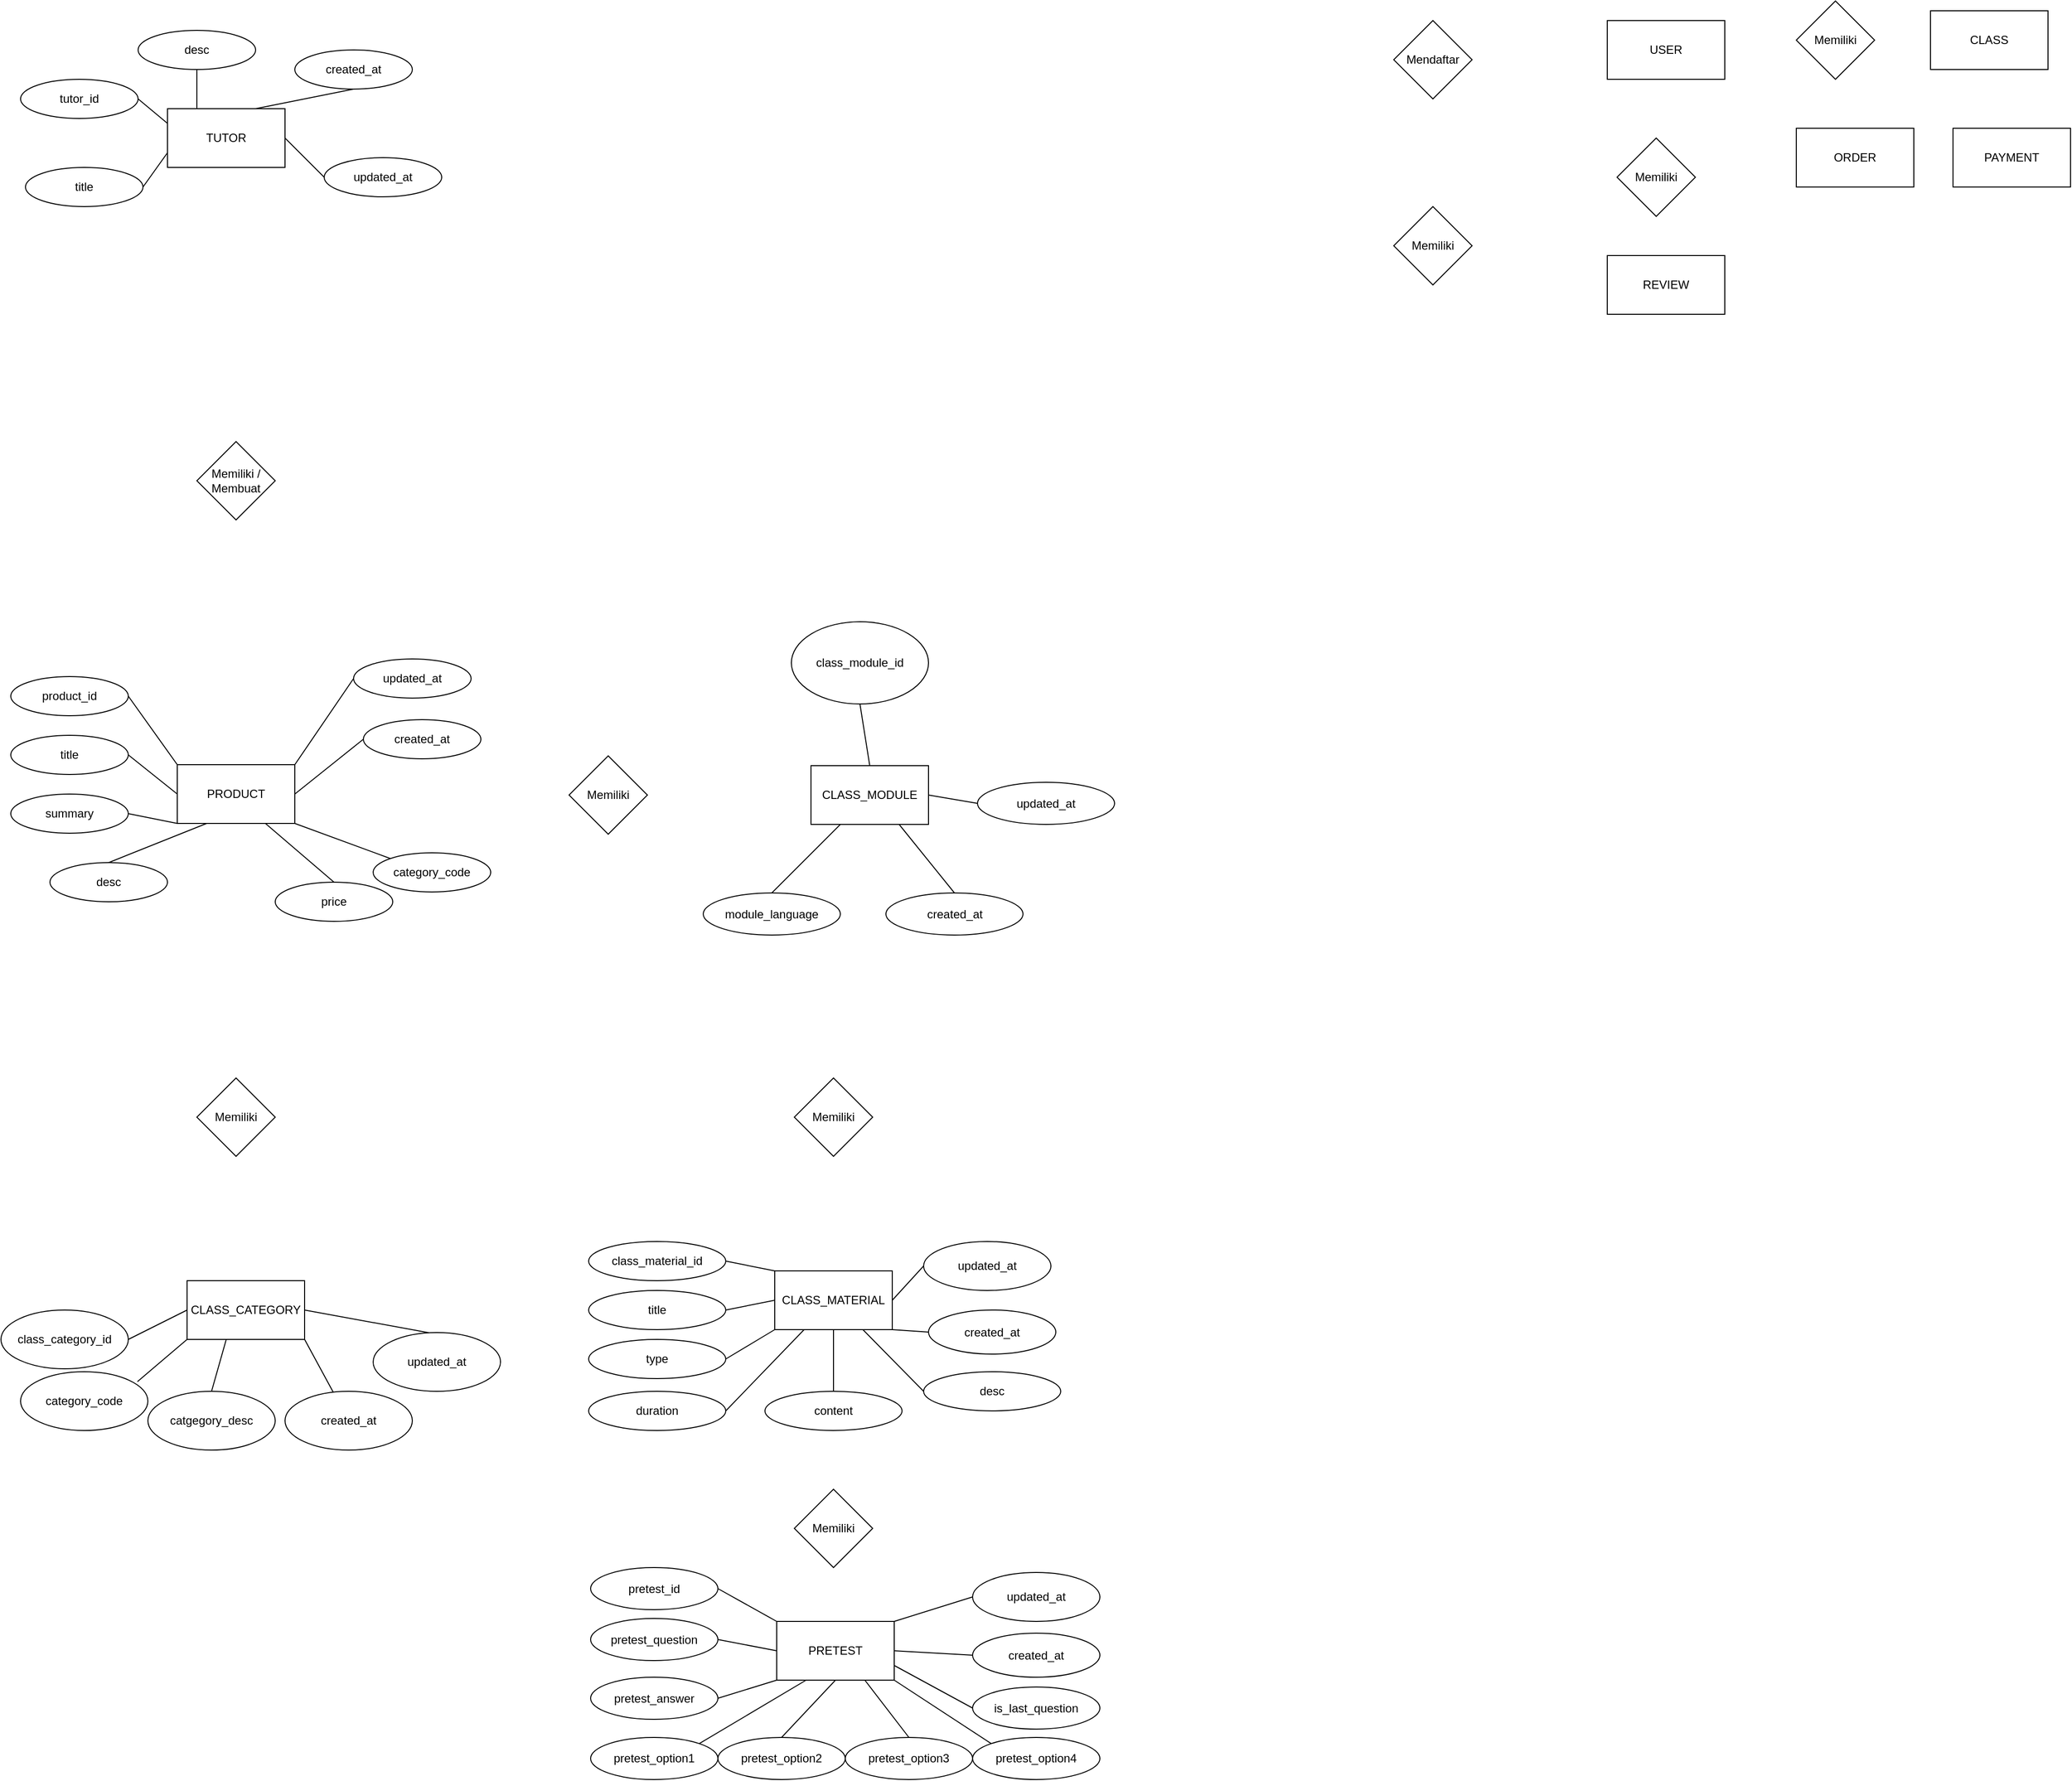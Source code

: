 <mxfile version="24.8.3">
  <diagram id="R2lEEEUBdFMjLlhIrx00" name="Page-1">
    <mxGraphModel dx="2397" dy="1155" grid="1" gridSize="10" guides="1" tooltips="1" connect="1" arrows="1" fold="1" page="1" pageScale="1" pageWidth="1100" pageHeight="850" math="0" shadow="0" extFonts="Permanent Marker^https://fonts.googleapis.com/css?family=Permanent+Marker">
      <root>
        <mxCell id="0" />
        <mxCell id="1" parent="0" />
        <mxCell id="H6UfE3asRL7jeOaHzusS-1" value="USER" style="rounded=0;whiteSpace=wrap;html=1;" vertex="1" parent="1">
          <mxGeometry x="600" y="80" width="120" height="60" as="geometry" />
        </mxCell>
        <mxCell id="H6UfE3asRL7jeOaHzusS-2" value="TUTOR" style="rounded=0;whiteSpace=wrap;html=1;" vertex="1" parent="1">
          <mxGeometry x="-870" y="170" width="120" height="60" as="geometry" />
        </mxCell>
        <mxCell id="H6UfE3asRL7jeOaHzusS-3" value="CLASS_CATEGORY" style="rounded=0;whiteSpace=wrap;html=1;" vertex="1" parent="1">
          <mxGeometry x="-850" y="1367" width="120" height="60" as="geometry" />
        </mxCell>
        <mxCell id="H6UfE3asRL7jeOaHzusS-4" value="PRODUCT" style="rounded=0;whiteSpace=wrap;html=1;" vertex="1" parent="1">
          <mxGeometry x="-860" y="840" width="120" height="60" as="geometry" />
        </mxCell>
        <mxCell id="H6UfE3asRL7jeOaHzusS-5" value="CLASS" style="rounded=0;whiteSpace=wrap;html=1;" vertex="1" parent="1">
          <mxGeometry x="930" y="70" width="120" height="60" as="geometry" />
        </mxCell>
        <mxCell id="H6UfE3asRL7jeOaHzusS-6" value="CLASS_MODULE" style="rounded=0;whiteSpace=wrap;html=1;" vertex="1" parent="1">
          <mxGeometry x="-213" y="841" width="120" height="60" as="geometry" />
        </mxCell>
        <mxCell id="H6UfE3asRL7jeOaHzusS-7" value="CLASS_MATERIAL" style="rounded=0;whiteSpace=wrap;html=1;" vertex="1" parent="1">
          <mxGeometry x="-250" y="1357" width="120" height="60" as="geometry" />
        </mxCell>
        <mxCell id="H6UfE3asRL7jeOaHzusS-8" value="PRETEST" style="rounded=0;whiteSpace=wrap;html=1;" vertex="1" parent="1">
          <mxGeometry x="-248" y="1715" width="120" height="60" as="geometry" />
        </mxCell>
        <mxCell id="H6UfE3asRL7jeOaHzusS-9" value="PAYMENT" style="rounded=0;whiteSpace=wrap;html=1;" vertex="1" parent="1">
          <mxGeometry x="953" y="190" width="120" height="60" as="geometry" />
        </mxCell>
        <mxCell id="H6UfE3asRL7jeOaHzusS-10" value="ORDER" style="rounded=0;whiteSpace=wrap;html=1;" vertex="1" parent="1">
          <mxGeometry x="793" y="190" width="120" height="60" as="geometry" />
        </mxCell>
        <mxCell id="H6UfE3asRL7jeOaHzusS-11" value="REVIEW" style="rounded=0;whiteSpace=wrap;html=1;" vertex="1" parent="1">
          <mxGeometry x="600" y="320" width="120" height="60" as="geometry" />
        </mxCell>
        <mxCell id="H6UfE3asRL7jeOaHzusS-12" value="Memiliki" style="rhombus;whiteSpace=wrap;html=1;" vertex="1" parent="1">
          <mxGeometry x="610" y="200" width="80" height="80" as="geometry" />
        </mxCell>
        <mxCell id="H6UfE3asRL7jeOaHzusS-13" value="Memiliki / Membuat" style="rhombus;whiteSpace=wrap;html=1;" vertex="1" parent="1">
          <mxGeometry x="-840" y="510" width="80" height="80" as="geometry" />
        </mxCell>
        <mxCell id="H6UfE3asRL7jeOaHzusS-14" value="Memiliki" style="rhombus;whiteSpace=wrap;html=1;" vertex="1" parent="1">
          <mxGeometry x="382" y="270" width="80" height="80" as="geometry" />
        </mxCell>
        <mxCell id="H6UfE3asRL7jeOaHzusS-15" value="Memiliki" style="rhombus;whiteSpace=wrap;html=1;" vertex="1" parent="1">
          <mxGeometry x="793" y="60" width="80" height="80" as="geometry" />
        </mxCell>
        <mxCell id="H6UfE3asRL7jeOaHzusS-16" value="Memiliki" style="rhombus;whiteSpace=wrap;html=1;" vertex="1" parent="1">
          <mxGeometry x="-230" y="1580" width="80" height="80" as="geometry" />
        </mxCell>
        <mxCell id="H6UfE3asRL7jeOaHzusS-17" value="Memiliki" style="rhombus;whiteSpace=wrap;html=1;" vertex="1" parent="1">
          <mxGeometry x="-460" y="831" width="80" height="80" as="geometry" />
        </mxCell>
        <mxCell id="H6UfE3asRL7jeOaHzusS-18" value="Memiliki" style="rhombus;whiteSpace=wrap;html=1;" vertex="1" parent="1">
          <mxGeometry x="-230" y="1160" width="80" height="80" as="geometry" />
        </mxCell>
        <mxCell id="H6UfE3asRL7jeOaHzusS-19" value="Memiliki" style="rhombus;whiteSpace=wrap;html=1;" vertex="1" parent="1">
          <mxGeometry x="-840" y="1160" width="80" height="80" as="geometry" />
        </mxCell>
        <mxCell id="H6UfE3asRL7jeOaHzusS-25" value="Mendaftar" style="rhombus;whiteSpace=wrap;html=1;" vertex="1" parent="1">
          <mxGeometry x="382" y="80" width="80" height="80" as="geometry" />
        </mxCell>
        <mxCell id="H6UfE3asRL7jeOaHzusS-26" value="class_category_id" style="ellipse;whiteSpace=wrap;html=1;" vertex="1" parent="1">
          <mxGeometry x="-1040" y="1397" width="130" height="60" as="geometry" />
        </mxCell>
        <mxCell id="H6UfE3asRL7jeOaHzusS-27" value="category_code" style="ellipse;whiteSpace=wrap;html=1;" vertex="1" parent="1">
          <mxGeometry x="-1020" y="1460" width="130" height="60" as="geometry" />
        </mxCell>
        <mxCell id="H6UfE3asRL7jeOaHzusS-28" value="catgegory_desc" style="ellipse;whiteSpace=wrap;html=1;" vertex="1" parent="1">
          <mxGeometry x="-890" y="1480" width="130" height="60" as="geometry" />
        </mxCell>
        <mxCell id="H6UfE3asRL7jeOaHzusS-29" value="created_at" style="ellipse;whiteSpace=wrap;html=1;" vertex="1" parent="1">
          <mxGeometry x="-750" y="1480" width="130" height="60" as="geometry" />
        </mxCell>
        <mxCell id="H6UfE3asRL7jeOaHzusS-30" value="updated_at" style="ellipse;whiteSpace=wrap;html=1;" vertex="1" parent="1">
          <mxGeometry x="-660" y="1420" width="130" height="60" as="geometry" />
        </mxCell>
        <mxCell id="H6UfE3asRL7jeOaHzusS-31" value="" style="endArrow=none;html=1;rounded=0;exitX=1;exitY=0.5;exitDx=0;exitDy=0;entryX=0;entryY=0.5;entryDx=0;entryDy=0;" edge="1" parent="1" source="H6UfE3asRL7jeOaHzusS-26" target="H6UfE3asRL7jeOaHzusS-3">
          <mxGeometry width="50" height="50" relative="1" as="geometry">
            <mxPoint x="-910" y="1440" as="sourcePoint" />
            <mxPoint x="-860" y="1390" as="targetPoint" />
          </mxGeometry>
        </mxCell>
        <mxCell id="H6UfE3asRL7jeOaHzusS-34" value="" style="endArrow=none;html=1;rounded=0;exitX=0.918;exitY=0.168;exitDx=0;exitDy=0;exitPerimeter=0;entryX=0;entryY=1;entryDx=0;entryDy=0;" edge="1" parent="1" source="H6UfE3asRL7jeOaHzusS-27" target="H6UfE3asRL7jeOaHzusS-3">
          <mxGeometry width="50" height="50" relative="1" as="geometry">
            <mxPoint x="-910" y="1477" as="sourcePoint" />
            <mxPoint x="-860" y="1427" as="targetPoint" />
          </mxGeometry>
        </mxCell>
        <mxCell id="H6UfE3asRL7jeOaHzusS-35" value="" style="endArrow=none;html=1;rounded=0;exitX=0.5;exitY=0;exitDx=0;exitDy=0;" edge="1" parent="1" source="H6UfE3asRL7jeOaHzusS-28">
          <mxGeometry width="50" height="50" relative="1" as="geometry">
            <mxPoint x="-860" y="1477" as="sourcePoint" />
            <mxPoint x="-810" y="1427" as="targetPoint" />
          </mxGeometry>
        </mxCell>
        <mxCell id="H6UfE3asRL7jeOaHzusS-36" value="" style="endArrow=none;html=1;rounded=0;entryX=1;entryY=1;entryDx=0;entryDy=0;" edge="1" parent="1" source="H6UfE3asRL7jeOaHzusS-29" target="H6UfE3asRL7jeOaHzusS-3">
          <mxGeometry width="50" height="50" relative="1" as="geometry">
            <mxPoint x="-790" y="1477" as="sourcePoint" />
            <mxPoint x="-740" y="1427" as="targetPoint" />
          </mxGeometry>
        </mxCell>
        <mxCell id="H6UfE3asRL7jeOaHzusS-37" value="" style="endArrow=none;html=1;rounded=0;entryX=0.436;entryY=0.002;entryDx=0;entryDy=0;entryPerimeter=0;exitX=1;exitY=0.5;exitDx=0;exitDy=0;" edge="1" parent="1" source="H6UfE3asRL7jeOaHzusS-3" target="H6UfE3asRL7jeOaHzusS-30">
          <mxGeometry width="50" height="50" relative="1" as="geometry">
            <mxPoint x="-720" y="1400" as="sourcePoint" />
            <mxPoint x="-690" y="1350" as="targetPoint" />
          </mxGeometry>
        </mxCell>
        <mxCell id="H6UfE3asRL7jeOaHzusS-38" value="pretest_id" style="ellipse;whiteSpace=wrap;html=1;" vertex="1" parent="1">
          <mxGeometry x="-438" y="1660" width="130" height="43" as="geometry" />
        </mxCell>
        <mxCell id="H6UfE3asRL7jeOaHzusS-40" value="pretest_question" style="ellipse;whiteSpace=wrap;html=1;" vertex="1" parent="1">
          <mxGeometry x="-438" y="1712" width="130" height="43" as="geometry" />
        </mxCell>
        <mxCell id="H6UfE3asRL7jeOaHzusS-41" value="pretest_answer" style="ellipse;whiteSpace=wrap;html=1;" vertex="1" parent="1">
          <mxGeometry x="-438" y="1772" width="130" height="43" as="geometry" />
        </mxCell>
        <mxCell id="H6UfE3asRL7jeOaHzusS-42" value="pretest_option1" style="ellipse;whiteSpace=wrap;html=1;" vertex="1" parent="1">
          <mxGeometry x="-438" y="1833.5" width="130" height="43" as="geometry" />
        </mxCell>
        <mxCell id="H6UfE3asRL7jeOaHzusS-44" value="pretest_option2" style="ellipse;whiteSpace=wrap;html=1;" vertex="1" parent="1">
          <mxGeometry x="-308" y="1833.5" width="130" height="43" as="geometry" />
        </mxCell>
        <mxCell id="H6UfE3asRL7jeOaHzusS-45" value="pretest_option3" style="ellipse;whiteSpace=wrap;html=1;" vertex="1" parent="1">
          <mxGeometry x="-178" y="1833.5" width="130" height="43" as="geometry" />
        </mxCell>
        <mxCell id="H6UfE3asRL7jeOaHzusS-46" value="pretest_option4" style="ellipse;whiteSpace=wrap;html=1;" vertex="1" parent="1">
          <mxGeometry x="-48" y="1833.5" width="130" height="43" as="geometry" />
        </mxCell>
        <mxCell id="H6UfE3asRL7jeOaHzusS-47" value="is_last_question" style="ellipse;whiteSpace=wrap;html=1;" vertex="1" parent="1">
          <mxGeometry x="-48" y="1782" width="130" height="43" as="geometry" />
        </mxCell>
        <mxCell id="H6UfE3asRL7jeOaHzusS-49" value="created_at" style="ellipse;whiteSpace=wrap;html=1;" vertex="1" parent="1">
          <mxGeometry x="-48" y="1727" width="130" height="45" as="geometry" />
        </mxCell>
        <mxCell id="H6UfE3asRL7jeOaHzusS-50" value="updated_at" style="ellipse;whiteSpace=wrap;html=1;" vertex="1" parent="1">
          <mxGeometry x="-48" y="1665" width="130" height="50" as="geometry" />
        </mxCell>
        <mxCell id="H6UfE3asRL7jeOaHzusS-52" value="" style="endArrow=none;html=1;rounded=0;exitX=1;exitY=0.5;exitDx=0;exitDy=0;entryX=0;entryY=0;entryDx=0;entryDy=0;" edge="1" parent="1" source="H6UfE3asRL7jeOaHzusS-38" target="H6UfE3asRL7jeOaHzusS-8">
          <mxGeometry width="50" height="50" relative="1" as="geometry">
            <mxPoint x="-478" y="1725" as="sourcePoint" />
            <mxPoint x="-428" y="1675" as="targetPoint" />
          </mxGeometry>
        </mxCell>
        <mxCell id="H6UfE3asRL7jeOaHzusS-53" value="" style="endArrow=none;html=1;rounded=0;entryX=1;entryY=0.5;entryDx=0;entryDy=0;exitX=0;exitY=0.5;exitDx=0;exitDy=0;" edge="1" parent="1" source="H6UfE3asRL7jeOaHzusS-8" target="H6UfE3asRL7jeOaHzusS-40">
          <mxGeometry width="50" height="50" relative="1" as="geometry">
            <mxPoint x="-478" y="1725" as="sourcePoint" />
            <mxPoint x="-428" y="1675" as="targetPoint" />
          </mxGeometry>
        </mxCell>
        <mxCell id="H6UfE3asRL7jeOaHzusS-54" value="" style="endArrow=none;html=1;rounded=0;entryX=0;entryY=1;entryDx=0;entryDy=0;exitX=1;exitY=0.5;exitDx=0;exitDy=0;" edge="1" parent="1" source="H6UfE3asRL7jeOaHzusS-41" target="H6UfE3asRL7jeOaHzusS-8">
          <mxGeometry width="50" height="50" relative="1" as="geometry">
            <mxPoint x="-478" y="1725" as="sourcePoint" />
            <mxPoint x="-428" y="1675" as="targetPoint" />
          </mxGeometry>
        </mxCell>
        <mxCell id="H6UfE3asRL7jeOaHzusS-55" value="" style="endArrow=none;html=1;rounded=0;entryX=0.25;entryY=1;entryDx=0;entryDy=0;exitX=1;exitY=0;exitDx=0;exitDy=0;" edge="1" parent="1" source="H6UfE3asRL7jeOaHzusS-42" target="H6UfE3asRL7jeOaHzusS-8">
          <mxGeometry width="50" height="50" relative="1" as="geometry">
            <mxPoint x="-478" y="1725" as="sourcePoint" />
            <mxPoint x="-428" y="1675" as="targetPoint" />
          </mxGeometry>
        </mxCell>
        <mxCell id="H6UfE3asRL7jeOaHzusS-56" value="" style="endArrow=none;html=1;rounded=0;entryX=0.5;entryY=1;entryDx=0;entryDy=0;exitX=0.5;exitY=0;exitDx=0;exitDy=0;" edge="1" parent="1" source="H6UfE3asRL7jeOaHzusS-44" target="H6UfE3asRL7jeOaHzusS-8">
          <mxGeometry width="50" height="50" relative="1" as="geometry">
            <mxPoint x="-478" y="1725" as="sourcePoint" />
            <mxPoint x="-428" y="1675" as="targetPoint" />
          </mxGeometry>
        </mxCell>
        <mxCell id="H6UfE3asRL7jeOaHzusS-57" value="" style="endArrow=none;html=1;rounded=0;entryX=0.75;entryY=1;entryDx=0;entryDy=0;exitX=0.5;exitY=0;exitDx=0;exitDy=0;" edge="1" parent="1" source="H6UfE3asRL7jeOaHzusS-45" target="H6UfE3asRL7jeOaHzusS-8">
          <mxGeometry width="50" height="50" relative="1" as="geometry">
            <mxPoint x="-208" y="1725" as="sourcePoint" />
            <mxPoint x="-158" y="1675" as="targetPoint" />
          </mxGeometry>
        </mxCell>
        <mxCell id="H6UfE3asRL7jeOaHzusS-58" value="" style="endArrow=none;html=1;rounded=0;entryX=1;entryY=1;entryDx=0;entryDy=0;exitX=0;exitY=0;exitDx=0;exitDy=0;" edge="1" parent="1" source="H6UfE3asRL7jeOaHzusS-46" target="H6UfE3asRL7jeOaHzusS-8">
          <mxGeometry width="50" height="50" relative="1" as="geometry">
            <mxPoint x="-208" y="1725" as="sourcePoint" />
            <mxPoint x="-158" y="1675" as="targetPoint" />
          </mxGeometry>
        </mxCell>
        <mxCell id="H6UfE3asRL7jeOaHzusS-59" value="" style="endArrow=none;html=1;rounded=0;entryX=1;entryY=0.75;entryDx=0;entryDy=0;exitX=0;exitY=0.5;exitDx=0;exitDy=0;" edge="1" parent="1" source="H6UfE3asRL7jeOaHzusS-47" target="H6UfE3asRL7jeOaHzusS-8">
          <mxGeometry width="50" height="50" relative="1" as="geometry">
            <mxPoint x="-208" y="1725" as="sourcePoint" />
            <mxPoint x="-158" y="1675" as="targetPoint" />
          </mxGeometry>
        </mxCell>
        <mxCell id="H6UfE3asRL7jeOaHzusS-60" value="" style="endArrow=none;html=1;rounded=0;entryX=1;entryY=0.5;entryDx=0;entryDy=0;exitX=0;exitY=0.5;exitDx=0;exitDy=0;" edge="1" parent="1" source="H6UfE3asRL7jeOaHzusS-49" target="H6UfE3asRL7jeOaHzusS-8">
          <mxGeometry width="50" height="50" relative="1" as="geometry">
            <mxPoint x="-208" y="1725" as="sourcePoint" />
            <mxPoint x="-158" y="1675" as="targetPoint" />
          </mxGeometry>
        </mxCell>
        <mxCell id="H6UfE3asRL7jeOaHzusS-61" value="" style="endArrow=none;html=1;rounded=0;entryX=1;entryY=0;entryDx=0;entryDy=0;exitX=0;exitY=0.5;exitDx=0;exitDy=0;" edge="1" parent="1" source="H6UfE3asRL7jeOaHzusS-50" target="H6UfE3asRL7jeOaHzusS-8">
          <mxGeometry width="50" height="50" relative="1" as="geometry">
            <mxPoint x="-208" y="1725" as="sourcePoint" />
            <mxPoint x="-158" y="1675" as="targetPoint" />
          </mxGeometry>
        </mxCell>
        <mxCell id="H6UfE3asRL7jeOaHzusS-62" value="class_material_id" style="ellipse;whiteSpace=wrap;html=1;" vertex="1" parent="1">
          <mxGeometry x="-440" y="1327" width="140" height="40" as="geometry" />
        </mxCell>
        <mxCell id="H6UfE3asRL7jeOaHzusS-63" value="title" style="ellipse;whiteSpace=wrap;html=1;" vertex="1" parent="1">
          <mxGeometry x="-440" y="1377" width="140" height="40" as="geometry" />
        </mxCell>
        <mxCell id="H6UfE3asRL7jeOaHzusS-64" value="type" style="ellipse;whiteSpace=wrap;html=1;" vertex="1" parent="1">
          <mxGeometry x="-440" y="1427" width="140" height="40" as="geometry" />
        </mxCell>
        <mxCell id="H6UfE3asRL7jeOaHzusS-65" value="duration" style="ellipse;whiteSpace=wrap;html=1;" vertex="1" parent="1">
          <mxGeometry x="-440" y="1480" width="140" height="40" as="geometry" />
        </mxCell>
        <mxCell id="H6UfE3asRL7jeOaHzusS-66" value="content" style="ellipse;whiteSpace=wrap;html=1;" vertex="1" parent="1">
          <mxGeometry x="-260" y="1480" width="140" height="40" as="geometry" />
        </mxCell>
        <mxCell id="H6UfE3asRL7jeOaHzusS-67" value="desc" style="ellipse;whiteSpace=wrap;html=1;" vertex="1" parent="1">
          <mxGeometry x="-98" y="1460" width="140" height="40" as="geometry" />
        </mxCell>
        <mxCell id="H6UfE3asRL7jeOaHzusS-68" value="created_at" style="ellipse;whiteSpace=wrap;html=1;" vertex="1" parent="1">
          <mxGeometry x="-93" y="1397" width="130" height="45" as="geometry" />
        </mxCell>
        <mxCell id="H6UfE3asRL7jeOaHzusS-69" value="updated_at" style="ellipse;whiteSpace=wrap;html=1;" vertex="1" parent="1">
          <mxGeometry x="-98" y="1327" width="130" height="50" as="geometry" />
        </mxCell>
        <mxCell id="H6UfE3asRL7jeOaHzusS-70" value="" style="endArrow=none;html=1;rounded=0;entryX=0;entryY=0;entryDx=0;entryDy=0;exitX=1;exitY=0.5;exitDx=0;exitDy=0;" edge="1" parent="1" source="H6UfE3asRL7jeOaHzusS-62" target="H6UfE3asRL7jeOaHzusS-7">
          <mxGeometry width="50" height="50" relative="1" as="geometry">
            <mxPoint x="-100" y="1530" as="sourcePoint" />
            <mxPoint x="-50" y="1480" as="targetPoint" />
          </mxGeometry>
        </mxCell>
        <mxCell id="H6UfE3asRL7jeOaHzusS-71" value="" style="endArrow=none;html=1;rounded=0;entryX=0;entryY=0.5;entryDx=0;entryDy=0;exitX=1;exitY=0.5;exitDx=0;exitDy=0;" edge="1" parent="1" source="H6UfE3asRL7jeOaHzusS-63" target="H6UfE3asRL7jeOaHzusS-7">
          <mxGeometry width="50" height="50" relative="1" as="geometry">
            <mxPoint x="-100" y="1530" as="sourcePoint" />
            <mxPoint x="-50" y="1480" as="targetPoint" />
          </mxGeometry>
        </mxCell>
        <mxCell id="H6UfE3asRL7jeOaHzusS-72" value="" style="endArrow=none;html=1;rounded=0;entryX=0;entryY=1;entryDx=0;entryDy=0;exitX=1;exitY=0.5;exitDx=0;exitDy=0;" edge="1" parent="1" source="H6UfE3asRL7jeOaHzusS-64" target="H6UfE3asRL7jeOaHzusS-7">
          <mxGeometry width="50" height="50" relative="1" as="geometry">
            <mxPoint x="-100" y="1530" as="sourcePoint" />
            <mxPoint x="-50" y="1480" as="targetPoint" />
          </mxGeometry>
        </mxCell>
        <mxCell id="H6UfE3asRL7jeOaHzusS-73" value="" style="endArrow=none;html=1;rounded=0;entryX=0.25;entryY=1;entryDx=0;entryDy=0;exitX=1;exitY=0.5;exitDx=0;exitDy=0;" edge="1" parent="1" source="H6UfE3asRL7jeOaHzusS-65" target="H6UfE3asRL7jeOaHzusS-7">
          <mxGeometry width="50" height="50" relative="1" as="geometry">
            <mxPoint x="-100" y="1530" as="sourcePoint" />
            <mxPoint x="-50" y="1480" as="targetPoint" />
          </mxGeometry>
        </mxCell>
        <mxCell id="H6UfE3asRL7jeOaHzusS-74" value="" style="endArrow=none;html=1;rounded=0;entryX=0.5;entryY=1;entryDx=0;entryDy=0;exitX=0.5;exitY=0;exitDx=0;exitDy=0;" edge="1" parent="1" source="H6UfE3asRL7jeOaHzusS-66" target="H6UfE3asRL7jeOaHzusS-7">
          <mxGeometry width="50" height="50" relative="1" as="geometry">
            <mxPoint x="-100" y="1530" as="sourcePoint" />
            <mxPoint x="-50" y="1480" as="targetPoint" />
          </mxGeometry>
        </mxCell>
        <mxCell id="H6UfE3asRL7jeOaHzusS-75" value="" style="endArrow=none;html=1;rounded=0;entryX=0.75;entryY=1;entryDx=0;entryDy=0;exitX=0;exitY=0.5;exitDx=0;exitDy=0;" edge="1" parent="1" source="H6UfE3asRL7jeOaHzusS-67" target="H6UfE3asRL7jeOaHzusS-7">
          <mxGeometry width="50" height="50" relative="1" as="geometry">
            <mxPoint x="-100" y="1530" as="sourcePoint" />
            <mxPoint x="-50" y="1480" as="targetPoint" />
          </mxGeometry>
        </mxCell>
        <mxCell id="H6UfE3asRL7jeOaHzusS-76" value="" style="endArrow=none;html=1;rounded=0;entryX=1;entryY=1;entryDx=0;entryDy=0;exitX=0;exitY=0.5;exitDx=0;exitDy=0;" edge="1" parent="1" source="H6UfE3asRL7jeOaHzusS-68" target="H6UfE3asRL7jeOaHzusS-7">
          <mxGeometry width="50" height="50" relative="1" as="geometry">
            <mxPoint x="-100" y="1530" as="sourcePoint" />
            <mxPoint x="-50" y="1480" as="targetPoint" />
          </mxGeometry>
        </mxCell>
        <mxCell id="H6UfE3asRL7jeOaHzusS-77" value="" style="endArrow=none;html=1;rounded=0;entryX=1;entryY=0.5;entryDx=0;entryDy=0;exitX=0;exitY=0.5;exitDx=0;exitDy=0;" edge="1" parent="1" source="H6UfE3asRL7jeOaHzusS-69" target="H6UfE3asRL7jeOaHzusS-7">
          <mxGeometry width="50" height="50" relative="1" as="geometry">
            <mxPoint x="-100" y="1530" as="sourcePoint" />
            <mxPoint x="-50" y="1480" as="targetPoint" />
          </mxGeometry>
        </mxCell>
        <mxCell id="H6UfE3asRL7jeOaHzusS-78" value="class_module_id" style="ellipse;whiteSpace=wrap;html=1;" vertex="1" parent="1">
          <mxGeometry x="-233" y="694" width="140" height="84" as="geometry" />
        </mxCell>
        <mxCell id="H6UfE3asRL7jeOaHzusS-79" value="module_language" style="ellipse;whiteSpace=wrap;html=1;" vertex="1" parent="1">
          <mxGeometry x="-323" y="971" width="140" height="43" as="geometry" />
        </mxCell>
        <mxCell id="H6UfE3asRL7jeOaHzusS-80" value="created_at" style="ellipse;whiteSpace=wrap;html=1;" vertex="1" parent="1">
          <mxGeometry x="-136.5" y="971" width="140" height="43" as="geometry" />
        </mxCell>
        <mxCell id="H6UfE3asRL7jeOaHzusS-81" value="updated_at" style="ellipse;whiteSpace=wrap;html=1;" vertex="1" parent="1">
          <mxGeometry x="-43" y="858" width="140" height="43" as="geometry" />
        </mxCell>
        <mxCell id="H6UfE3asRL7jeOaHzusS-82" value="" style="endArrow=none;html=1;rounded=0;entryX=0.5;entryY=0;entryDx=0;entryDy=0;exitX=0.5;exitY=1;exitDx=0;exitDy=0;" edge="1" parent="1" source="H6UfE3asRL7jeOaHzusS-78" target="H6UfE3asRL7jeOaHzusS-6">
          <mxGeometry width="50" height="50" relative="1" as="geometry">
            <mxPoint x="-103" y="1054" as="sourcePoint" />
            <mxPoint x="-53" y="1004" as="targetPoint" />
          </mxGeometry>
        </mxCell>
        <mxCell id="H6UfE3asRL7jeOaHzusS-83" value="" style="endArrow=none;html=1;rounded=0;entryX=0.25;entryY=1;entryDx=0;entryDy=0;exitX=0.5;exitY=0;exitDx=0;exitDy=0;" edge="1" parent="1" source="H6UfE3asRL7jeOaHzusS-79" target="H6UfE3asRL7jeOaHzusS-6">
          <mxGeometry width="50" height="50" relative="1" as="geometry">
            <mxPoint x="-103" y="1054" as="sourcePoint" />
            <mxPoint x="-53" y="1004" as="targetPoint" />
          </mxGeometry>
        </mxCell>
        <mxCell id="H6UfE3asRL7jeOaHzusS-84" value="" style="endArrow=none;html=1;rounded=0;entryX=0.75;entryY=1;entryDx=0;entryDy=0;exitX=0.5;exitY=0;exitDx=0;exitDy=0;" edge="1" parent="1" source="H6UfE3asRL7jeOaHzusS-80" target="H6UfE3asRL7jeOaHzusS-6">
          <mxGeometry width="50" height="50" relative="1" as="geometry">
            <mxPoint x="-103" y="1054" as="sourcePoint" />
            <mxPoint x="-53" y="1004" as="targetPoint" />
          </mxGeometry>
        </mxCell>
        <mxCell id="H6UfE3asRL7jeOaHzusS-85" value="" style="endArrow=none;html=1;rounded=0;entryX=1;entryY=0.5;entryDx=0;entryDy=0;exitX=0;exitY=0.5;exitDx=0;exitDy=0;" edge="1" parent="1" source="H6UfE3asRL7jeOaHzusS-81" target="H6UfE3asRL7jeOaHzusS-6">
          <mxGeometry width="50" height="50" relative="1" as="geometry">
            <mxPoint x="-103" y="1054" as="sourcePoint" />
            <mxPoint x="-53" y="1004" as="targetPoint" />
          </mxGeometry>
        </mxCell>
        <mxCell id="H6UfE3asRL7jeOaHzusS-86" value="product_id" style="ellipse;whiteSpace=wrap;html=1;" vertex="1" parent="1">
          <mxGeometry x="-1030" y="750" width="120" height="40" as="geometry" />
        </mxCell>
        <mxCell id="H6UfE3asRL7jeOaHzusS-87" value="title" style="ellipse;whiteSpace=wrap;html=1;" vertex="1" parent="1">
          <mxGeometry x="-1030" y="810" width="120" height="40" as="geometry" />
        </mxCell>
        <mxCell id="H6UfE3asRL7jeOaHzusS-88" value="summary" style="ellipse;whiteSpace=wrap;html=1;" vertex="1" parent="1">
          <mxGeometry x="-1030" y="870" width="120" height="40" as="geometry" />
        </mxCell>
        <mxCell id="H6UfE3asRL7jeOaHzusS-89" value="desc" style="ellipse;whiteSpace=wrap;html=1;" vertex="1" parent="1">
          <mxGeometry x="-990" y="940" width="120" height="40" as="geometry" />
        </mxCell>
        <mxCell id="H6UfE3asRL7jeOaHzusS-90" value="price" style="ellipse;whiteSpace=wrap;html=1;" vertex="1" parent="1">
          <mxGeometry x="-760" y="960" width="120" height="40" as="geometry" />
        </mxCell>
        <mxCell id="H6UfE3asRL7jeOaHzusS-91" value="category_code" style="ellipse;whiteSpace=wrap;html=1;" vertex="1" parent="1">
          <mxGeometry x="-660" y="930" width="120" height="40" as="geometry" />
        </mxCell>
        <mxCell id="H6UfE3asRL7jeOaHzusS-92" value="created_at" style="ellipse;whiteSpace=wrap;html=1;" vertex="1" parent="1">
          <mxGeometry x="-670" y="794" width="120" height="40" as="geometry" />
        </mxCell>
        <mxCell id="H6UfE3asRL7jeOaHzusS-93" value="updated_at" style="ellipse;whiteSpace=wrap;html=1;" vertex="1" parent="1">
          <mxGeometry x="-680" y="732" width="120" height="40" as="geometry" />
        </mxCell>
        <mxCell id="H6UfE3asRL7jeOaHzusS-94" value="" style="endArrow=none;html=1;rounded=0;entryX=0;entryY=0;entryDx=0;entryDy=0;exitX=1;exitY=0.5;exitDx=0;exitDy=0;" edge="1" parent="1" source="H6UfE3asRL7jeOaHzusS-86" target="H6UfE3asRL7jeOaHzusS-4">
          <mxGeometry width="50" height="50" relative="1" as="geometry">
            <mxPoint x="-720" y="900" as="sourcePoint" />
            <mxPoint x="-670" y="850" as="targetPoint" />
          </mxGeometry>
        </mxCell>
        <mxCell id="H6UfE3asRL7jeOaHzusS-95" value="" style="endArrow=none;html=1;rounded=0;entryX=0;entryY=0.5;entryDx=0;entryDy=0;exitX=1;exitY=0.5;exitDx=0;exitDy=0;" edge="1" parent="1" source="H6UfE3asRL7jeOaHzusS-87" target="H6UfE3asRL7jeOaHzusS-4">
          <mxGeometry width="50" height="50" relative="1" as="geometry">
            <mxPoint x="-720" y="900" as="sourcePoint" />
            <mxPoint x="-670" y="850" as="targetPoint" />
          </mxGeometry>
        </mxCell>
        <mxCell id="H6UfE3asRL7jeOaHzusS-96" value="" style="endArrow=none;html=1;rounded=0;entryX=0;entryY=1;entryDx=0;entryDy=0;exitX=1;exitY=0.5;exitDx=0;exitDy=0;" edge="1" parent="1" source="H6UfE3asRL7jeOaHzusS-88" target="H6UfE3asRL7jeOaHzusS-4">
          <mxGeometry width="50" height="50" relative="1" as="geometry">
            <mxPoint x="-720" y="900" as="sourcePoint" />
            <mxPoint x="-670" y="850" as="targetPoint" />
          </mxGeometry>
        </mxCell>
        <mxCell id="H6UfE3asRL7jeOaHzusS-97" value="" style="endArrow=none;html=1;rounded=0;entryX=0.25;entryY=1;entryDx=0;entryDy=0;exitX=0.5;exitY=0;exitDx=0;exitDy=0;" edge="1" parent="1" source="H6UfE3asRL7jeOaHzusS-89" target="H6UfE3asRL7jeOaHzusS-4">
          <mxGeometry width="50" height="50" relative="1" as="geometry">
            <mxPoint x="-720" y="900" as="sourcePoint" />
            <mxPoint x="-670" y="850" as="targetPoint" />
          </mxGeometry>
        </mxCell>
        <mxCell id="H6UfE3asRL7jeOaHzusS-98" value="" style="endArrow=none;html=1;rounded=0;entryX=0.75;entryY=1;entryDx=0;entryDy=0;exitX=0.5;exitY=0;exitDx=0;exitDy=0;" edge="1" parent="1" source="H6UfE3asRL7jeOaHzusS-90" target="H6UfE3asRL7jeOaHzusS-4">
          <mxGeometry width="50" height="50" relative="1" as="geometry">
            <mxPoint x="-720" y="900" as="sourcePoint" />
            <mxPoint x="-670" y="850" as="targetPoint" />
          </mxGeometry>
        </mxCell>
        <mxCell id="H6UfE3asRL7jeOaHzusS-99" value="" style="endArrow=none;html=1;rounded=0;entryX=1;entryY=1;entryDx=0;entryDy=0;exitX=0;exitY=0;exitDx=0;exitDy=0;" edge="1" parent="1" source="H6UfE3asRL7jeOaHzusS-91" target="H6UfE3asRL7jeOaHzusS-4">
          <mxGeometry width="50" height="50" relative="1" as="geometry">
            <mxPoint x="-720" y="900" as="sourcePoint" />
            <mxPoint x="-670" y="850" as="targetPoint" />
          </mxGeometry>
        </mxCell>
        <mxCell id="H6UfE3asRL7jeOaHzusS-100" value="" style="endArrow=none;html=1;rounded=0;entryX=1;entryY=0.5;entryDx=0;entryDy=0;exitX=0;exitY=0.5;exitDx=0;exitDy=0;" edge="1" parent="1" source="H6UfE3asRL7jeOaHzusS-92" target="H6UfE3asRL7jeOaHzusS-4">
          <mxGeometry width="50" height="50" relative="1" as="geometry">
            <mxPoint x="-720" y="900" as="sourcePoint" />
            <mxPoint x="-670" y="850" as="targetPoint" />
          </mxGeometry>
        </mxCell>
        <mxCell id="H6UfE3asRL7jeOaHzusS-101" value="" style="endArrow=none;html=1;rounded=0;entryX=1;entryY=0;entryDx=0;entryDy=0;exitX=0;exitY=0.5;exitDx=0;exitDy=0;" edge="1" parent="1" source="H6UfE3asRL7jeOaHzusS-93" target="H6UfE3asRL7jeOaHzusS-4">
          <mxGeometry width="50" height="50" relative="1" as="geometry">
            <mxPoint x="-720" y="900" as="sourcePoint" />
            <mxPoint x="-670" y="850" as="targetPoint" />
          </mxGeometry>
        </mxCell>
        <mxCell id="H6UfE3asRL7jeOaHzusS-102" value="tutor_id" style="ellipse;whiteSpace=wrap;html=1;" vertex="1" parent="1">
          <mxGeometry x="-1020" y="140" width="120" height="40" as="geometry" />
        </mxCell>
        <mxCell id="H6UfE3asRL7jeOaHzusS-103" value="title" style="ellipse;whiteSpace=wrap;html=1;" vertex="1" parent="1">
          <mxGeometry x="-1015" y="230" width="120" height="40" as="geometry" />
        </mxCell>
        <mxCell id="H6UfE3asRL7jeOaHzusS-104" value="desc" style="ellipse;whiteSpace=wrap;html=1;" vertex="1" parent="1">
          <mxGeometry x="-900" y="90" width="120" height="40" as="geometry" />
        </mxCell>
        <mxCell id="H6UfE3asRL7jeOaHzusS-105" value="created_at" style="ellipse;whiteSpace=wrap;html=1;" vertex="1" parent="1">
          <mxGeometry x="-740" y="110" width="120" height="40" as="geometry" />
        </mxCell>
        <mxCell id="H6UfE3asRL7jeOaHzusS-106" value="updated_at" style="ellipse;whiteSpace=wrap;html=1;" vertex="1" parent="1">
          <mxGeometry x="-710" y="220" width="120" height="40" as="geometry" />
        </mxCell>
        <mxCell id="H6UfE3asRL7jeOaHzusS-107" value="" style="endArrow=none;html=1;rounded=0;entryX=0.25;entryY=0;entryDx=0;entryDy=0;exitX=0.5;exitY=1;exitDx=0;exitDy=0;" edge="1" parent="1" source="H6UfE3asRL7jeOaHzusS-104" target="H6UfE3asRL7jeOaHzusS-2">
          <mxGeometry width="50" height="50" relative="1" as="geometry">
            <mxPoint x="-820" y="220" as="sourcePoint" />
            <mxPoint x="-770" y="170" as="targetPoint" />
          </mxGeometry>
        </mxCell>
        <mxCell id="H6UfE3asRL7jeOaHzusS-108" value="" style="endArrow=none;html=1;rounded=0;entryX=0;entryY=0.25;entryDx=0;entryDy=0;exitX=1;exitY=0.5;exitDx=0;exitDy=0;" edge="1" parent="1" source="H6UfE3asRL7jeOaHzusS-102" target="H6UfE3asRL7jeOaHzusS-2">
          <mxGeometry width="50" height="50" relative="1" as="geometry">
            <mxPoint x="-820" y="220" as="sourcePoint" />
            <mxPoint x="-770" y="170" as="targetPoint" />
          </mxGeometry>
        </mxCell>
        <mxCell id="H6UfE3asRL7jeOaHzusS-109" value="" style="endArrow=none;html=1;rounded=0;entryX=0;entryY=0.75;entryDx=0;entryDy=0;exitX=1;exitY=0.5;exitDx=0;exitDy=0;" edge="1" parent="1" source="H6UfE3asRL7jeOaHzusS-103" target="H6UfE3asRL7jeOaHzusS-2">
          <mxGeometry width="50" height="50" relative="1" as="geometry">
            <mxPoint x="-820" y="220" as="sourcePoint" />
            <mxPoint x="-770" y="170" as="targetPoint" />
          </mxGeometry>
        </mxCell>
        <mxCell id="H6UfE3asRL7jeOaHzusS-110" value="" style="endArrow=none;html=1;rounded=0;entryX=0.75;entryY=0;entryDx=0;entryDy=0;exitX=0.5;exitY=1;exitDx=0;exitDy=0;" edge="1" parent="1" source="H6UfE3asRL7jeOaHzusS-105" target="H6UfE3asRL7jeOaHzusS-2">
          <mxGeometry width="50" height="50" relative="1" as="geometry">
            <mxPoint x="-820" y="220" as="sourcePoint" />
            <mxPoint x="-770" y="170" as="targetPoint" />
          </mxGeometry>
        </mxCell>
        <mxCell id="H6UfE3asRL7jeOaHzusS-111" value="" style="endArrow=none;html=1;rounded=0;entryX=1;entryY=0.5;entryDx=0;entryDy=0;exitX=0;exitY=0.5;exitDx=0;exitDy=0;" edge="1" parent="1" source="H6UfE3asRL7jeOaHzusS-106" target="H6UfE3asRL7jeOaHzusS-2">
          <mxGeometry width="50" height="50" relative="1" as="geometry">
            <mxPoint x="-820" y="220" as="sourcePoint" />
            <mxPoint x="-770" y="170" as="targetPoint" />
          </mxGeometry>
        </mxCell>
      </root>
    </mxGraphModel>
  </diagram>
</mxfile>
